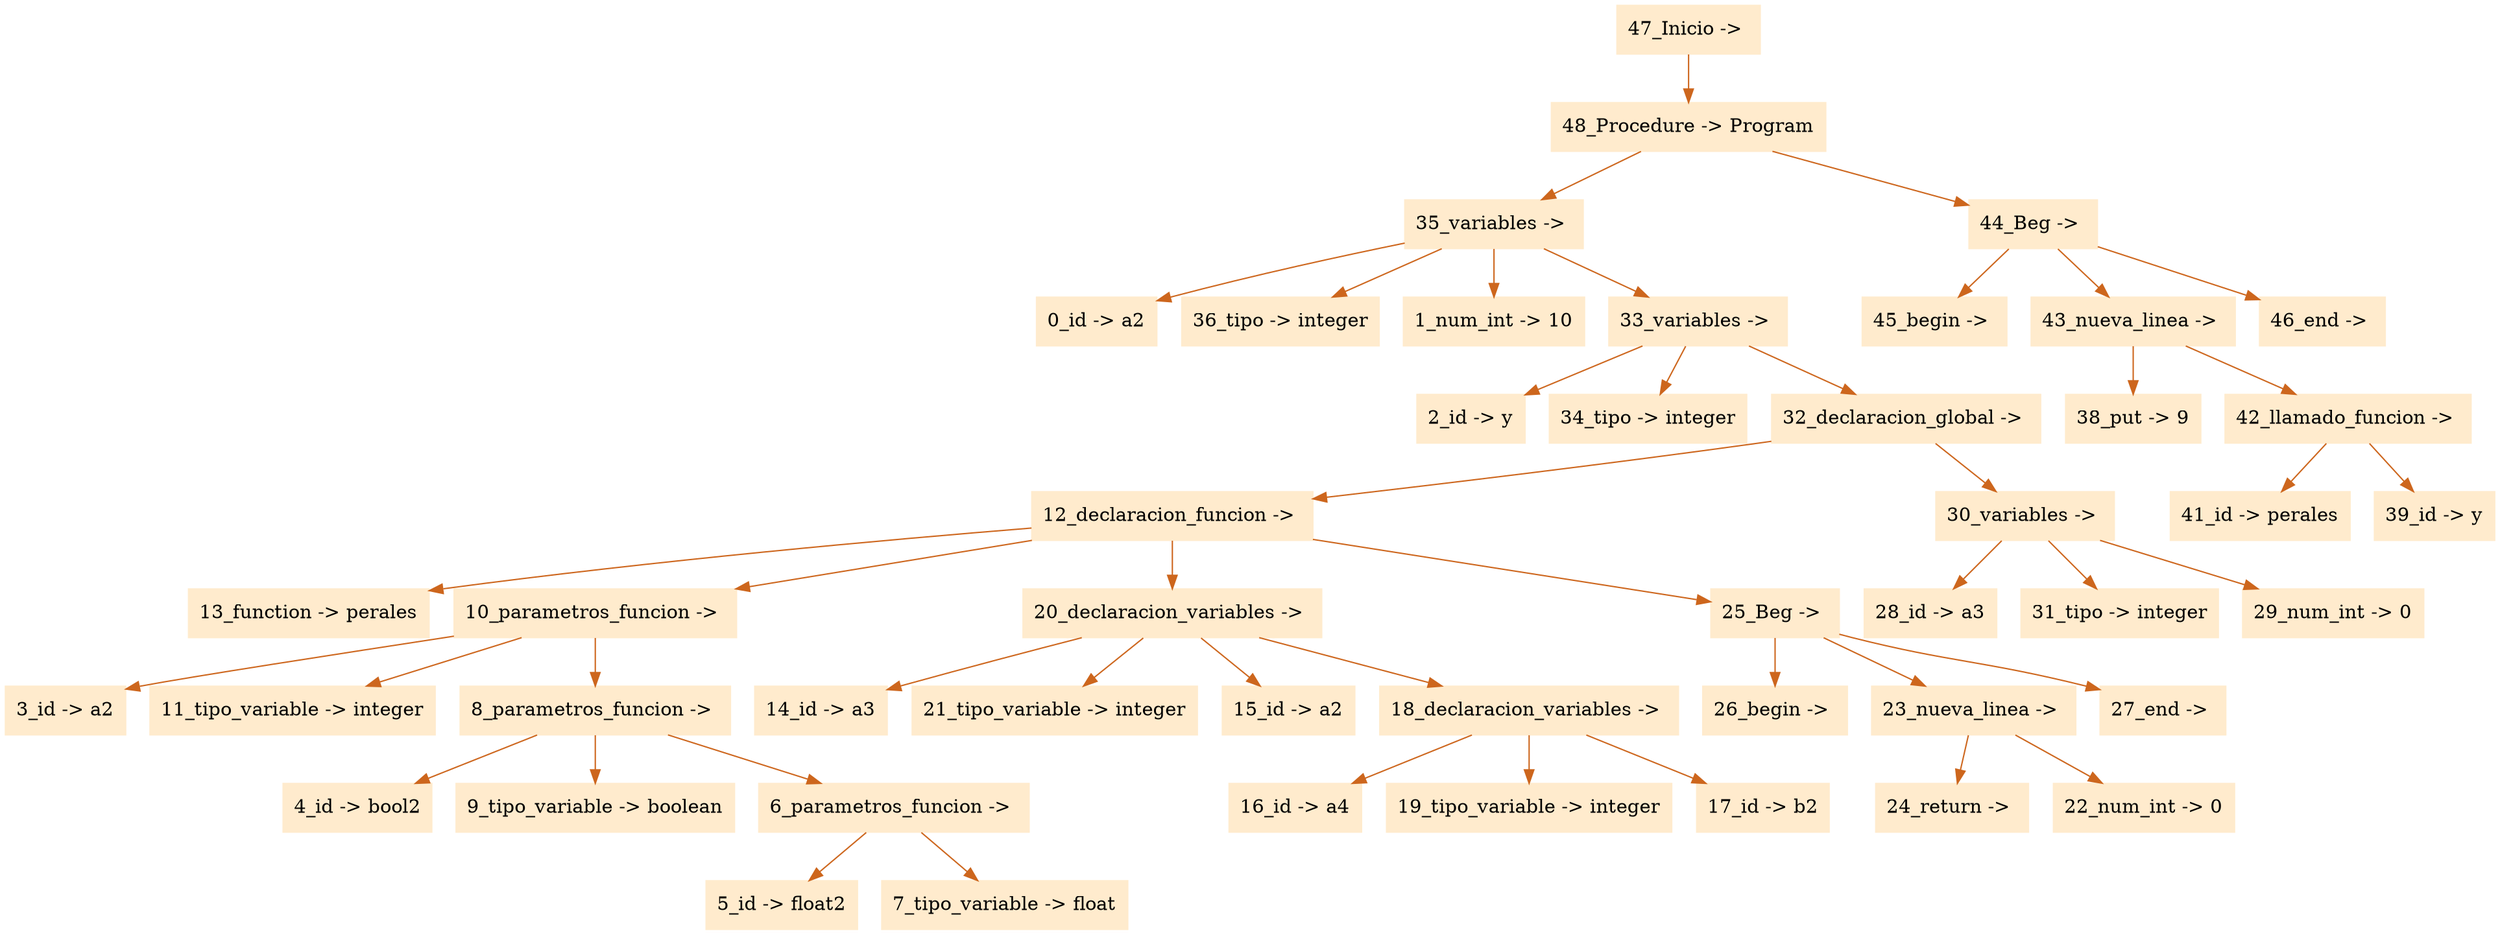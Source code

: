 digraph G {node[shape=box, style=filled, color=blanchedalmond]; edge[color=chocolate3];rankdir=UD 

"47_Inicio -> "->"48_Procedure -> Program"
"48_Procedure -> Program"->"35_variables -> "
"35_variables -> "->"0_id -> a2"
"35_variables -> "->"36_tipo -> integer"
"35_variables -> "->"1_num_int -> 10"
"35_variables -> "->"33_variables -> "
"33_variables -> "->"2_id -> y"
"33_variables -> "->"34_tipo -> integer"
"33_variables -> "->"32_declaracion_global -> "
"32_declaracion_global -> "->"12_declaracion_funcion -> "
"12_declaracion_funcion -> "->"13_function -> perales"
"12_declaracion_funcion -> "->"10_parametros_funcion -> "
"10_parametros_funcion -> "->"3_id -> a2"
"10_parametros_funcion -> "->"11_tipo_variable -> integer"
"10_parametros_funcion -> "->"8_parametros_funcion -> "
"8_parametros_funcion -> "->"4_id -> bool2"
"8_parametros_funcion -> "->"9_tipo_variable -> boolean"
"8_parametros_funcion -> "->"6_parametros_funcion -> "
"6_parametros_funcion -> "->"5_id -> float2"
"6_parametros_funcion -> "->"7_tipo_variable -> float"
"12_declaracion_funcion -> "->"20_declaracion_variables -> "
"20_declaracion_variables -> "->"14_id -> a3"
"20_declaracion_variables -> "->"21_tipo_variable -> integer"
"20_declaracion_variables -> "->"15_id -> a2"
"20_declaracion_variables -> "->"18_declaracion_variables -> "
"18_declaracion_variables -> "->"16_id -> a4"
"18_declaracion_variables -> "->"19_tipo_variable -> integer"
"18_declaracion_variables -> "->"17_id -> b2"
"12_declaracion_funcion -> "->"25_Beg -> "
"25_Beg -> "->"26_begin -> "
"25_Beg -> "->"23_nueva_linea -> "
"23_nueva_linea -> "->"24_return -> "
"23_nueva_linea -> "->"22_num_int -> 0"
"25_Beg -> "->"27_end -> "
"32_declaracion_global -> "->"30_variables -> "
"30_variables -> "->"28_id -> a3"
"30_variables -> "->"31_tipo -> integer"
"30_variables -> "->"29_num_int -> 0"
"48_Procedure -> Program"->"44_Beg -> "
"44_Beg -> "->"45_begin -> "
"44_Beg -> "->"43_nueva_linea -> "
"43_nueva_linea -> "->"38_put -> 9"
"43_nueva_linea -> "->"42_llamado_funcion -> "
"42_llamado_funcion -> "->"41_id -> perales"
"42_llamado_funcion -> "->"39_id -> y"
"44_Beg -> "->"46_end -> "


}
